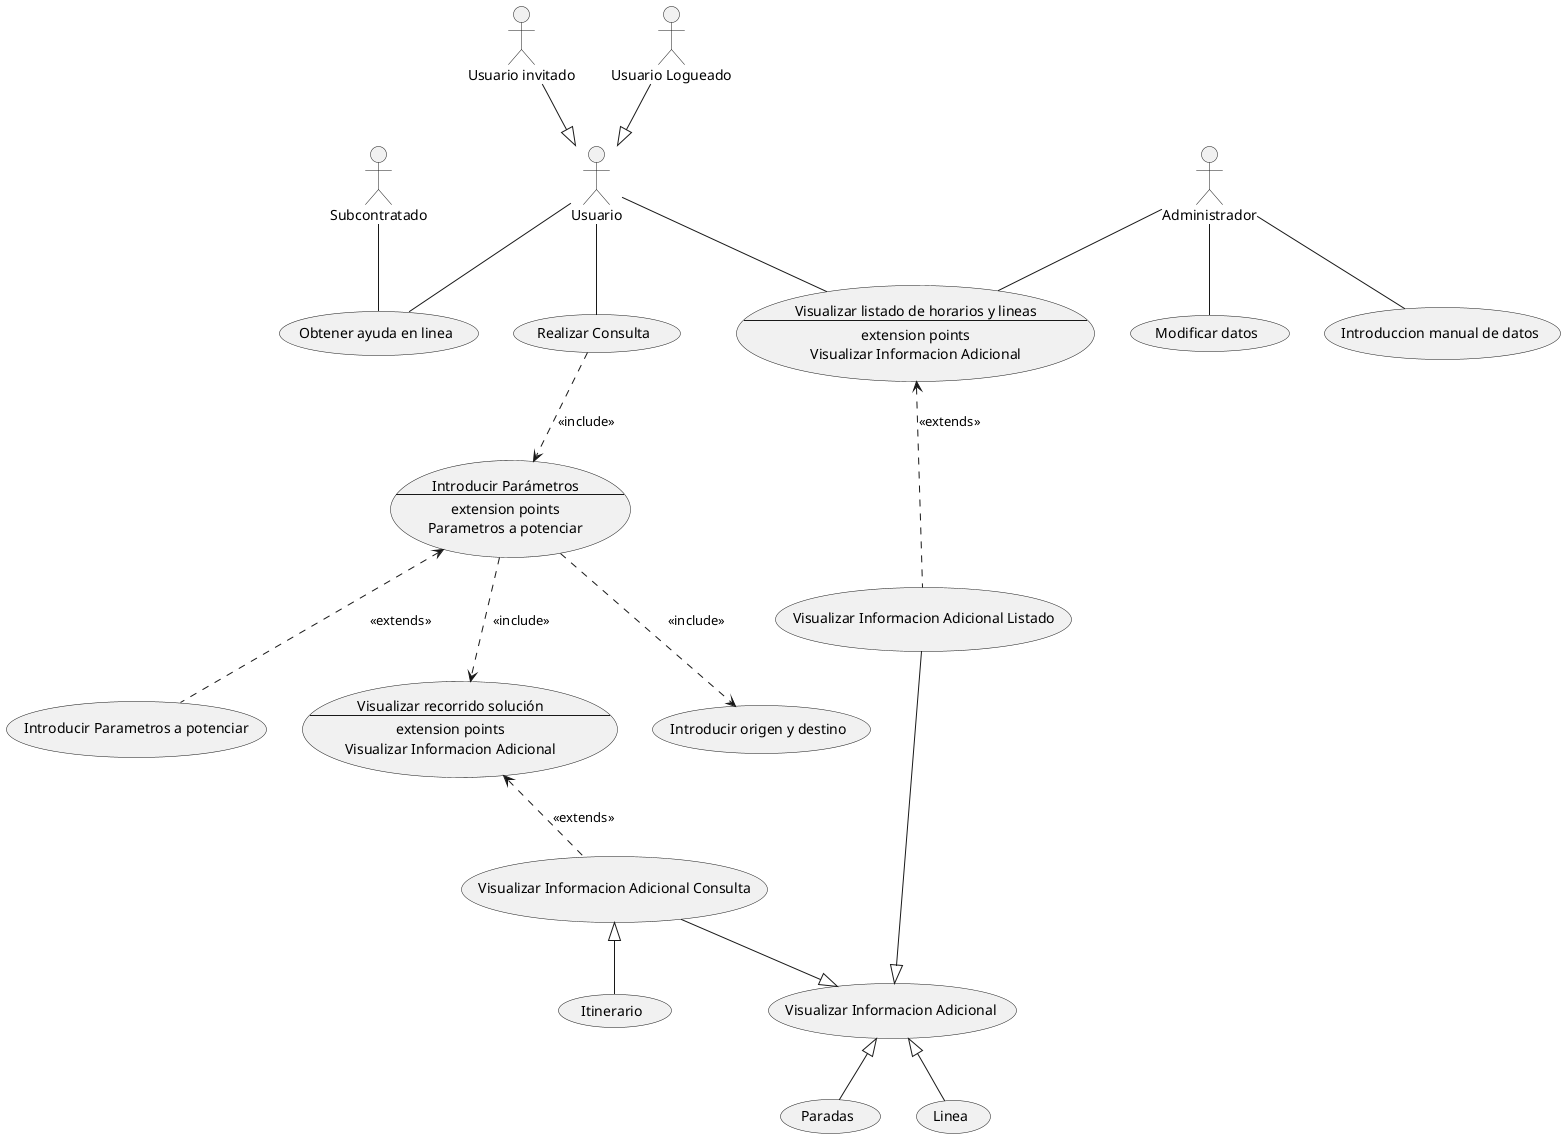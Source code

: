 @startuml SIIT
actor UI as "Usuario invitado"
actor UL as "Usuario Logueado"
actor Usuario
actor Subcontratado
actor Administrador


usecase (Modificar) as "Modificar datos"
usecase (Introducir) as "Introduccion manual de datos"




UI--|>Usuario
UL--|>Usuario

usecase (Ayuda) as  "Obtener ayuda en linea"
usecase (Consulta) as "Realizar Consulta"
usecase Horarios as "Visualizar listado de horarios y lineas
--
extension points
Visualizar Informacion Adicional"
usecase (Potenciar) as "Introducir Parametros a potenciar"
usecase (Origen) as "Introducir origen y destino"


Administrador--Modificar
Administrador--Introducir
Administrador--Horarios


usecase Parametros as "Introducir Parámetros
--
extension points
Parametros a potenciar
"

Usuario--Horarios
Usuario--Consulta
Usuario--Ayuda
Subcontratado--Ayuda

(Consulta)..>(Parametros) : <<include>> 
(Parametros)..>(Origen) : <<include>> 
(Parametros)<..(Potenciar) : <<extends>>



usecase Solucion as "Visualizar recorrido solución
--
extension points
Visualizar Informacion Adicional"

usecase (MostrarInfoList) as "Visualizar Informacion Adicional Listado"
usecase (MostrarInfoConsulta) as "Visualizar Informacion Adicional Consulta"
usecase (MostrarInfo) as "Visualizar Informacion Adicional"


(Parametros)..>(Solucion) : <<include>> 
(Solucion)<..(MostrarInfoConsulta) : <<extends>>
(Horarios)<..(MostrarInfoList) : <<extends>>

(MostrarInfoList)--|>(MostrarInfo)
(MostrarInfoConsulta)--|>(MostrarInfo)

(MostrarInfo)<|--(Paradas)
(MostrarInfo)<|--(Linea)
(MostrarInfoConsulta)<|--(Itinerario)


@enduml